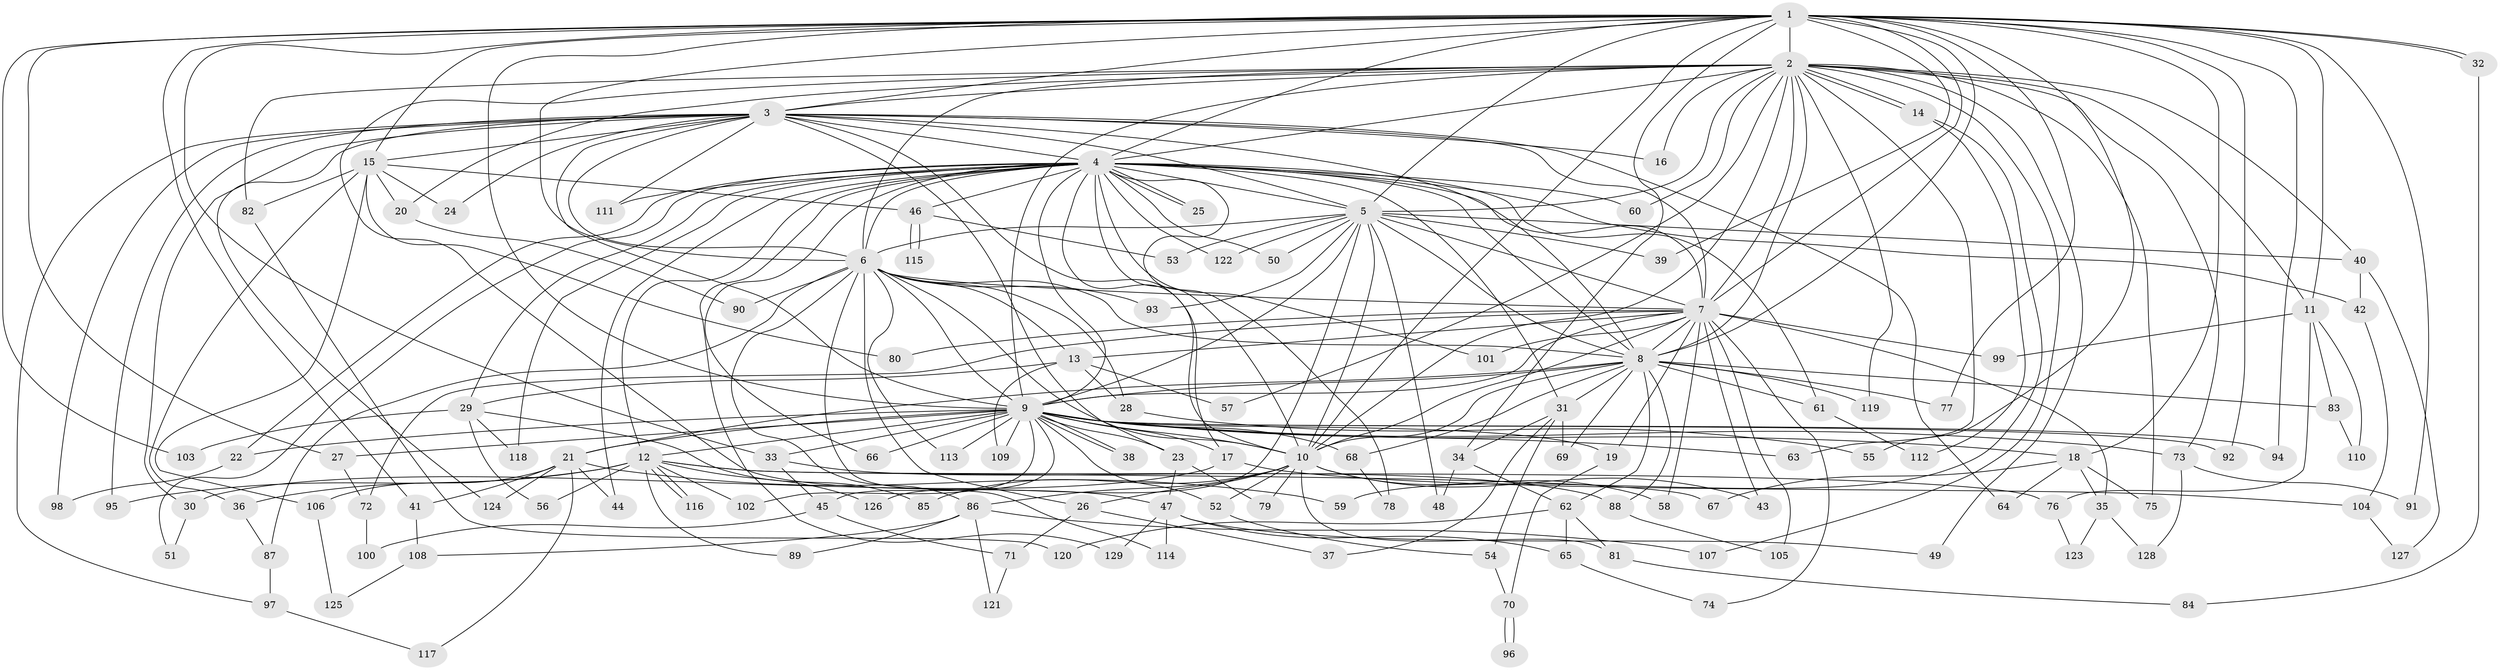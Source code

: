 // Generated by graph-tools (version 1.1) at 2025/10/02/27/25 16:10:58]
// undirected, 129 vertices, 283 edges
graph export_dot {
graph [start="1"]
  node [color=gray90,style=filled];
  1;
  2;
  3;
  4;
  5;
  6;
  7;
  8;
  9;
  10;
  11;
  12;
  13;
  14;
  15;
  16;
  17;
  18;
  19;
  20;
  21;
  22;
  23;
  24;
  25;
  26;
  27;
  28;
  29;
  30;
  31;
  32;
  33;
  34;
  35;
  36;
  37;
  38;
  39;
  40;
  41;
  42;
  43;
  44;
  45;
  46;
  47;
  48;
  49;
  50;
  51;
  52;
  53;
  54;
  55;
  56;
  57;
  58;
  59;
  60;
  61;
  62;
  63;
  64;
  65;
  66;
  67;
  68;
  69;
  70;
  71;
  72;
  73;
  74;
  75;
  76;
  77;
  78;
  79;
  80;
  81;
  82;
  83;
  84;
  85;
  86;
  87;
  88;
  89;
  90;
  91;
  92;
  93;
  94;
  95;
  96;
  97;
  98;
  99;
  100;
  101;
  102;
  103;
  104;
  105;
  106;
  107;
  108;
  109;
  110;
  111;
  112;
  113;
  114;
  115;
  116;
  117;
  118;
  119;
  120;
  121;
  122;
  123;
  124;
  125;
  126;
  127;
  128;
  129;
  1 -- 2;
  1 -- 3;
  1 -- 4;
  1 -- 5;
  1 -- 6;
  1 -- 7;
  1 -- 8;
  1 -- 9;
  1 -- 10;
  1 -- 11;
  1 -- 15;
  1 -- 18;
  1 -- 27;
  1 -- 32;
  1 -- 32;
  1 -- 33;
  1 -- 34;
  1 -- 39;
  1 -- 41;
  1 -- 55;
  1 -- 77;
  1 -- 91;
  1 -- 92;
  1 -- 94;
  1 -- 103;
  2 -- 3;
  2 -- 4;
  2 -- 5;
  2 -- 6;
  2 -- 7;
  2 -- 8;
  2 -- 9;
  2 -- 10;
  2 -- 11;
  2 -- 14;
  2 -- 14;
  2 -- 16;
  2 -- 20;
  2 -- 40;
  2 -- 47;
  2 -- 49;
  2 -- 57;
  2 -- 60;
  2 -- 63;
  2 -- 73;
  2 -- 75;
  2 -- 82;
  2 -- 107;
  2 -- 119;
  3 -- 4;
  3 -- 5;
  3 -- 6;
  3 -- 7;
  3 -- 8;
  3 -- 9;
  3 -- 10;
  3 -- 15;
  3 -- 16;
  3 -- 23;
  3 -- 24;
  3 -- 30;
  3 -- 64;
  3 -- 95;
  3 -- 97;
  3 -- 98;
  3 -- 111;
  3 -- 124;
  4 -- 5;
  4 -- 6;
  4 -- 7;
  4 -- 8;
  4 -- 9;
  4 -- 10;
  4 -- 12;
  4 -- 17;
  4 -- 22;
  4 -- 25;
  4 -- 25;
  4 -- 29;
  4 -- 31;
  4 -- 42;
  4 -- 44;
  4 -- 46;
  4 -- 50;
  4 -- 51;
  4 -- 60;
  4 -- 61;
  4 -- 66;
  4 -- 78;
  4 -- 101;
  4 -- 111;
  4 -- 118;
  4 -- 122;
  4 -- 129;
  5 -- 6;
  5 -- 7;
  5 -- 8;
  5 -- 9;
  5 -- 10;
  5 -- 39;
  5 -- 40;
  5 -- 48;
  5 -- 50;
  5 -- 53;
  5 -- 93;
  5 -- 122;
  5 -- 126;
  6 -- 7;
  6 -- 8;
  6 -- 9;
  6 -- 10;
  6 -- 13;
  6 -- 26;
  6 -- 28;
  6 -- 86;
  6 -- 87;
  6 -- 90;
  6 -- 93;
  6 -- 113;
  6 -- 114;
  7 -- 8;
  7 -- 9;
  7 -- 10;
  7 -- 13;
  7 -- 19;
  7 -- 35;
  7 -- 43;
  7 -- 58;
  7 -- 72;
  7 -- 74;
  7 -- 80;
  7 -- 99;
  7 -- 101;
  7 -- 105;
  8 -- 9;
  8 -- 10;
  8 -- 21;
  8 -- 31;
  8 -- 61;
  8 -- 62;
  8 -- 68;
  8 -- 69;
  8 -- 77;
  8 -- 83;
  8 -- 88;
  8 -- 119;
  9 -- 10;
  9 -- 12;
  9 -- 17;
  9 -- 18;
  9 -- 19;
  9 -- 21;
  9 -- 22;
  9 -- 23;
  9 -- 27;
  9 -- 33;
  9 -- 38;
  9 -- 38;
  9 -- 45;
  9 -- 52;
  9 -- 63;
  9 -- 66;
  9 -- 68;
  9 -- 73;
  9 -- 92;
  9 -- 94;
  9 -- 102;
  9 -- 109;
  9 -- 113;
  10 -- 26;
  10 -- 43;
  10 -- 52;
  10 -- 58;
  10 -- 79;
  10 -- 81;
  10 -- 85;
  10 -- 86;
  11 -- 76;
  11 -- 83;
  11 -- 99;
  11 -- 110;
  12 -- 36;
  12 -- 56;
  12 -- 67;
  12 -- 76;
  12 -- 89;
  12 -- 95;
  12 -- 102;
  12 -- 116;
  12 -- 116;
  12 -- 126;
  13 -- 28;
  13 -- 29;
  13 -- 57;
  13 -- 109;
  14 -- 59;
  14 -- 112;
  15 -- 20;
  15 -- 24;
  15 -- 36;
  15 -- 46;
  15 -- 80;
  15 -- 82;
  15 -- 106;
  17 -- 30;
  17 -- 104;
  18 -- 35;
  18 -- 64;
  18 -- 67;
  18 -- 75;
  19 -- 70;
  20 -- 90;
  21 -- 41;
  21 -- 44;
  21 -- 59;
  21 -- 106;
  21 -- 117;
  21 -- 124;
  22 -- 98;
  23 -- 47;
  23 -- 79;
  26 -- 37;
  26 -- 71;
  27 -- 72;
  28 -- 55;
  29 -- 56;
  29 -- 85;
  29 -- 103;
  29 -- 118;
  30 -- 51;
  31 -- 34;
  31 -- 37;
  31 -- 54;
  31 -- 69;
  32 -- 84;
  33 -- 45;
  33 -- 88;
  34 -- 48;
  34 -- 62;
  35 -- 123;
  35 -- 128;
  36 -- 87;
  40 -- 42;
  40 -- 127;
  41 -- 108;
  42 -- 104;
  45 -- 71;
  45 -- 100;
  46 -- 53;
  46 -- 115;
  46 -- 115;
  47 -- 49;
  47 -- 65;
  47 -- 114;
  47 -- 129;
  52 -- 54;
  54 -- 70;
  61 -- 112;
  62 -- 65;
  62 -- 81;
  62 -- 120;
  65 -- 74;
  68 -- 78;
  70 -- 96;
  70 -- 96;
  71 -- 121;
  72 -- 100;
  73 -- 91;
  73 -- 128;
  76 -- 123;
  81 -- 84;
  82 -- 120;
  83 -- 110;
  86 -- 89;
  86 -- 107;
  86 -- 108;
  86 -- 121;
  87 -- 97;
  88 -- 105;
  97 -- 117;
  104 -- 127;
  106 -- 125;
  108 -- 125;
}
